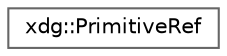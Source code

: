 digraph "Graphical Class Hierarchy"
{
 // LATEX_PDF_SIZE
  bgcolor="transparent";
  edge [fontname=Helvetica,fontsize=10,labelfontname=Helvetica,labelfontsize=10];
  node [fontname=Helvetica,fontsize=10,shape=box,height=0.2,width=0.4];
  rankdir="LR";
  Node0 [id="Node000000",label="xdg::PrimitiveRef",height=0.2,width=0.4,color="grey40", fillcolor="white", style="filled",URL="$structxdg_1_1PrimitiveRef.html",tooltip=" "];
}
